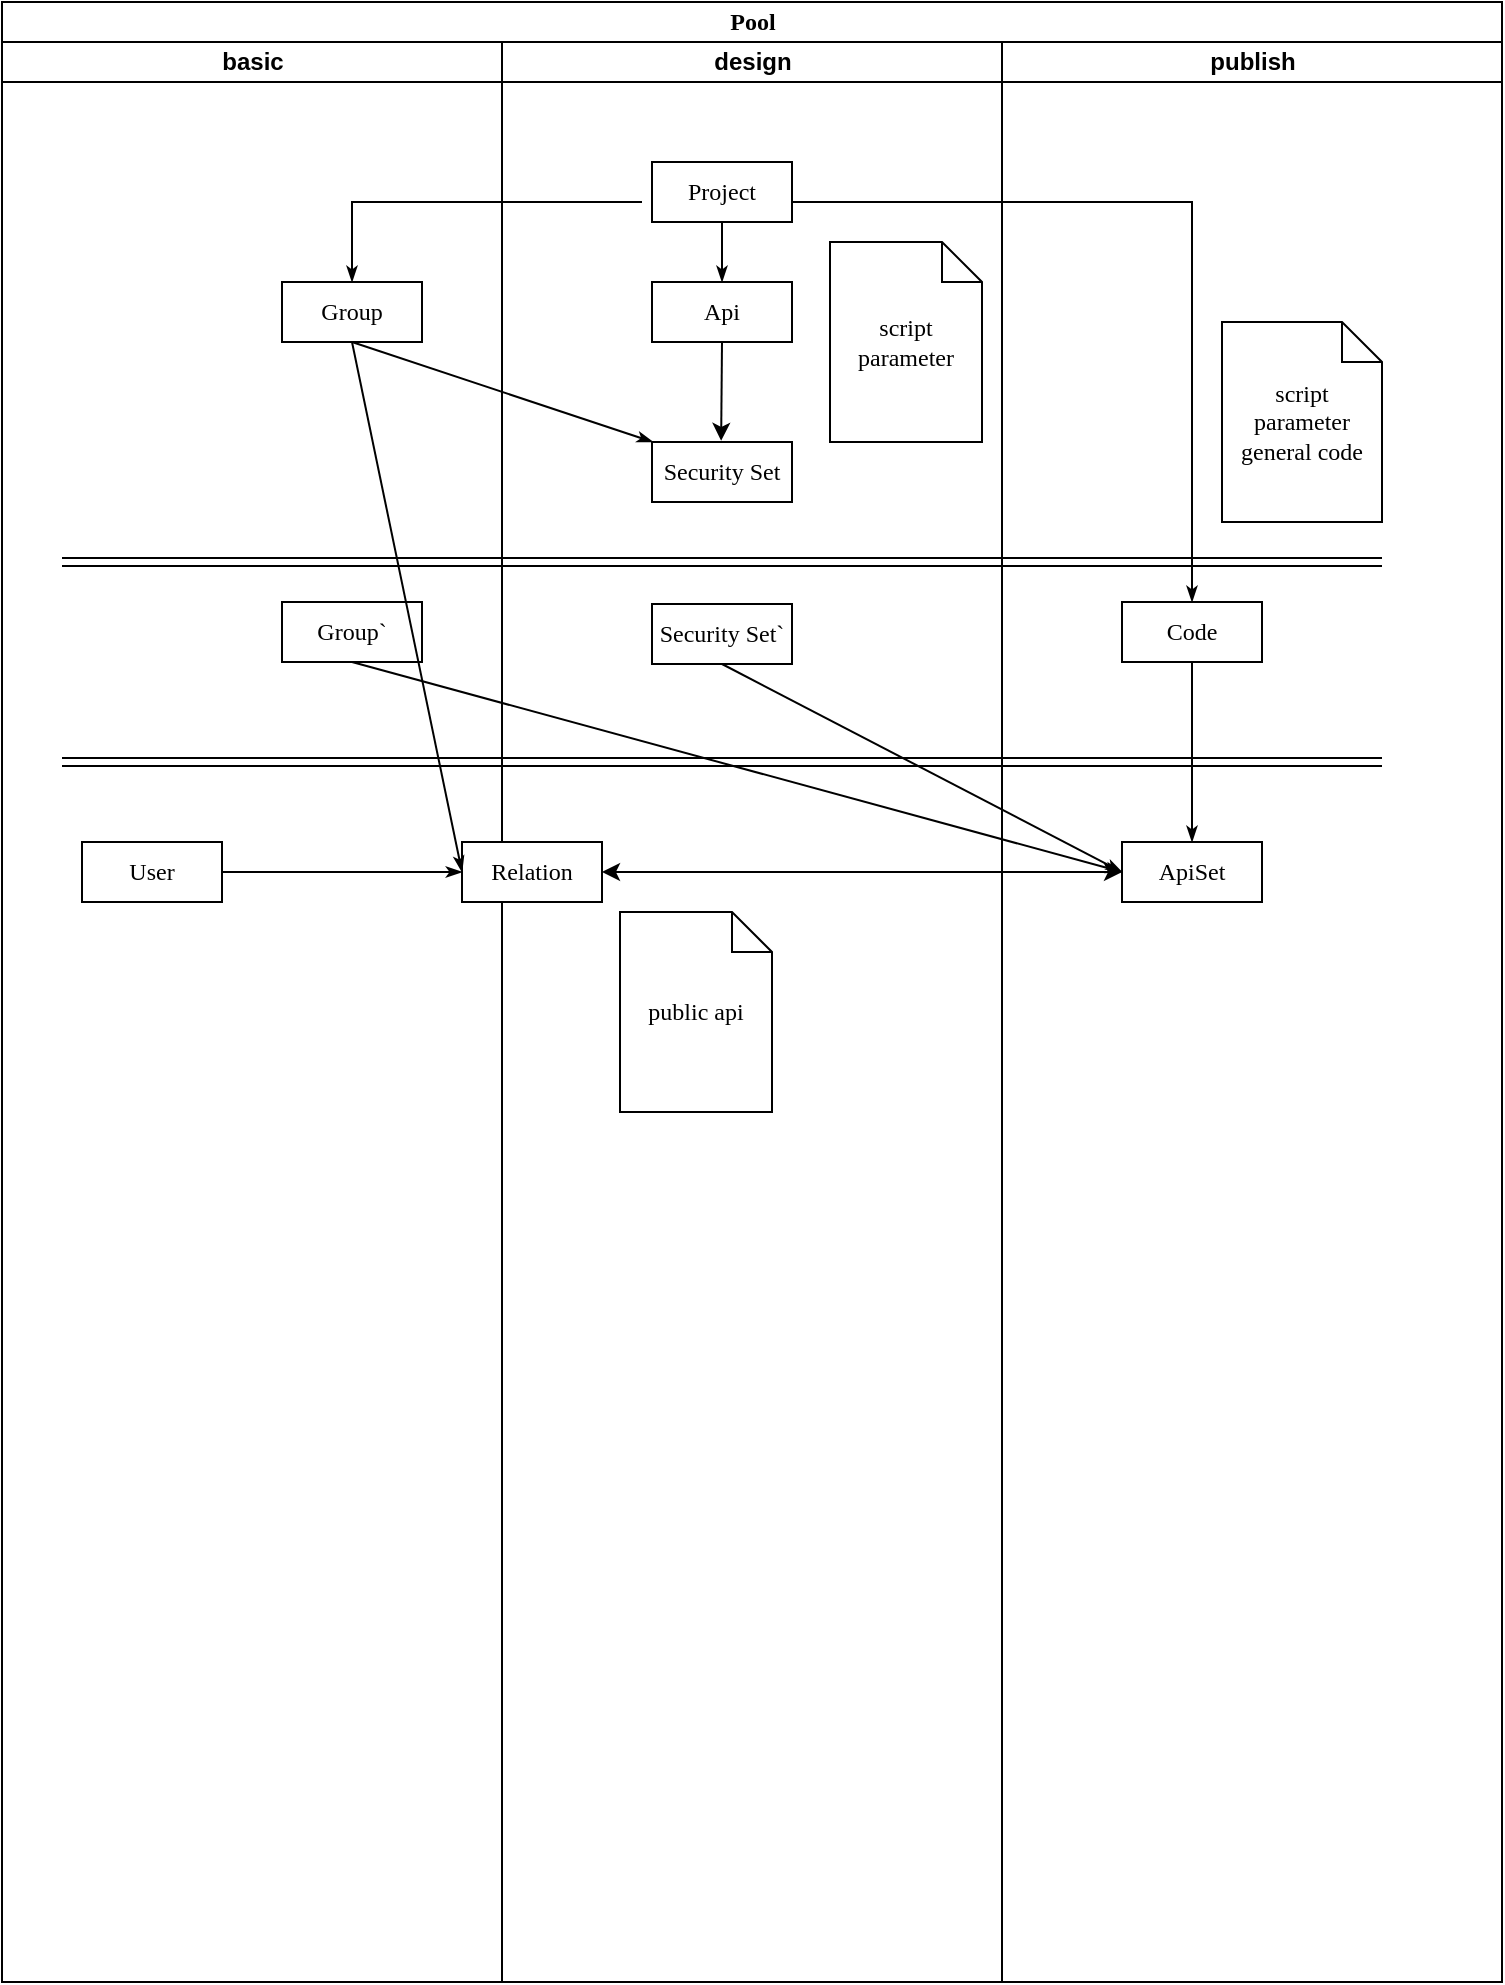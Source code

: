 <mxfile version="15.5.6" type="github">
  <diagram name="Page-1" id="0783ab3e-0a74-02c8-0abd-f7b4e66b4bec">
    <mxGraphModel dx="940" dy="619" grid="1" gridSize="10" guides="1" tooltips="1" connect="1" arrows="1" fold="1" page="1" pageScale="1" pageWidth="850" pageHeight="1100" background="none" math="0" shadow="0">
      <root>
        <mxCell id="0" />
        <mxCell id="1" parent="0" />
        <mxCell id="1c1d494c118603dd-1" value="Pool" style="swimlane;html=1;childLayout=stackLayout;startSize=20;rounded=0;shadow=0;comic=0;labelBackgroundColor=none;strokeWidth=1;fontFamily=Verdana;fontSize=12;align=center;" parent="1" vertex="1">
          <mxGeometry x="40" y="20" width="750" height="990" as="geometry" />
        </mxCell>
        <mxCell id="1c1d494c118603dd-2" value="basic" style="swimlane;html=1;startSize=20;" parent="1c1d494c118603dd-1" vertex="1">
          <mxGeometry y="20" width="250" height="970" as="geometry" />
        </mxCell>
        <mxCell id="1c1d494c118603dd-10" value="User" style="rounded=0;whiteSpace=wrap;html=1;shadow=0;comic=0;labelBackgroundColor=none;strokeWidth=1;fontFamily=Verdana;fontSize=12;align=center;arcSize=50;" parent="1c1d494c118603dd-2" vertex="1">
          <mxGeometry x="40" y="400" width="70" height="30" as="geometry" />
        </mxCell>
        <mxCell id="8BBH58_OH4WDj5hQp-kY-5" style="edgeStyle=orthogonalEdgeStyle;rounded=0;html=1;labelBackgroundColor=none;startArrow=none;startFill=0;startSize=5;endArrow=classicThin;endFill=1;endSize=5;jettySize=auto;orthogonalLoop=1;strokeWidth=1;fontFamily=Verdana;fontSize=12;entryX=0.5;entryY=0;entryDx=0;entryDy=0;" edge="1" parent="1c1d494c118603dd-2" target="8BBH58_OH4WDj5hQp-kY-6">
          <mxGeometry relative="1" as="geometry">
            <Array as="points">
              <mxPoint x="175" y="80" />
            </Array>
            <mxPoint x="320" y="80" as="sourcePoint" />
            <mxPoint x="170" y="120" as="targetPoint" />
          </mxGeometry>
        </mxCell>
        <mxCell id="8BBH58_OH4WDj5hQp-kY-6" value="Group" style="rounded=0;whiteSpace=wrap;html=1;shadow=0;comic=0;labelBackgroundColor=none;strokeWidth=1;fontFamily=Verdana;fontSize=12;align=center;arcSize=50;" vertex="1" parent="1c1d494c118603dd-2">
          <mxGeometry x="140" y="120" width="70" height="30" as="geometry" />
        </mxCell>
        <mxCell id="8BBH58_OH4WDj5hQp-kY-21" value="" style="shape=link;html=1;rounded=0;" edge="1" parent="1c1d494c118603dd-2">
          <mxGeometry width="100" relative="1" as="geometry">
            <mxPoint x="30" y="260" as="sourcePoint" />
            <mxPoint x="690" y="260" as="targetPoint" />
          </mxGeometry>
        </mxCell>
        <mxCell id="8BBH58_OH4WDj5hQp-kY-23" value="Group`" style="rounded=0;whiteSpace=wrap;html=1;shadow=0;comic=0;labelBackgroundColor=none;strokeWidth=1;fontFamily=Verdana;fontSize=12;align=center;arcSize=50;" vertex="1" parent="1c1d494c118603dd-2">
          <mxGeometry x="140" y="280" width="70" height="30" as="geometry" />
        </mxCell>
        <mxCell id="8BBH58_OH4WDj5hQp-kY-27" value="" style="shape=link;html=1;rounded=0;" edge="1" parent="1c1d494c118603dd-2">
          <mxGeometry width="100" relative="1" as="geometry">
            <mxPoint x="30" y="360" as="sourcePoint" />
            <mxPoint x="690" y="360" as="targetPoint" />
          </mxGeometry>
        </mxCell>
        <mxCell id="8BBH58_OH4WDj5hQp-kY-10" style="rounded=0;html=1;labelBackgroundColor=none;startArrow=none;startFill=0;startSize=5;endArrow=classicThin;endFill=1;endSize=5;jettySize=auto;orthogonalLoop=1;strokeWidth=1;fontFamily=Verdana;fontSize=12;entryX=0;entryY=0.5;entryDx=0;entryDy=0;exitX=1;exitY=0.5;exitDx=0;exitDy=0;" edge="1" parent="1c1d494c118603dd-1" source="1c1d494c118603dd-10" target="8BBH58_OH4WDj5hQp-kY-16">
          <mxGeometry relative="1" as="geometry">
            <mxPoint x="185" y="100" as="sourcePoint" />
            <mxPoint x="225" y="240" as="targetPoint" />
          </mxGeometry>
        </mxCell>
        <mxCell id="1c1d494c118603dd-3" value="design" style="swimlane;html=1;startSize=20;shadow=0;" parent="1c1d494c118603dd-1" vertex="1">
          <mxGeometry x="250" y="20" width="250" height="970" as="geometry" />
        </mxCell>
        <mxCell id="8BBH58_OH4WDj5hQp-kY-2" value="Project" style="rounded=0;whiteSpace=wrap;html=1;shadow=0;comic=0;labelBackgroundColor=none;strokeWidth=1;fontFamily=Verdana;fontSize=12;align=center;arcSize=50;" vertex="1" parent="1c1d494c118603dd-3">
          <mxGeometry x="75" y="60" width="70" height="30" as="geometry" />
        </mxCell>
        <mxCell id="8BBH58_OH4WDj5hQp-kY-4" value="Api" style="rounded=0;whiteSpace=wrap;html=1;shadow=0;comic=0;labelBackgroundColor=none;strokeWidth=1;fontFamily=Verdana;fontSize=12;align=center;arcSize=50;" vertex="1" parent="1c1d494c118603dd-3">
          <mxGeometry x="75" y="120" width="70" height="30" as="geometry" />
        </mxCell>
        <mxCell id="8BBH58_OH4WDj5hQp-kY-8" style="edgeStyle=orthogonalEdgeStyle;rounded=0;html=1;labelBackgroundColor=none;startArrow=none;startFill=0;startSize=5;endArrow=classicThin;endFill=1;endSize=5;jettySize=auto;orthogonalLoop=1;strokeWidth=1;fontFamily=Verdana;fontSize=12;entryX=0.5;entryY=0;entryDx=0;entryDy=0;exitX=0.5;exitY=1;exitDx=0;exitDy=0;" edge="1" parent="1c1d494c118603dd-3" source="8BBH58_OH4WDj5hQp-kY-2" target="8BBH58_OH4WDj5hQp-kY-4">
          <mxGeometry relative="1" as="geometry">
            <Array as="points">
              <mxPoint x="110" y="100" />
              <mxPoint x="110" y="100" />
            </Array>
            <mxPoint x="80" y="90" as="sourcePoint" />
            <mxPoint x="-65" y="120" as="targetPoint" />
          </mxGeometry>
        </mxCell>
        <mxCell id="8BBH58_OH4WDj5hQp-kY-11" value="" style="endArrow=classic;html=1;rounded=0;entryX=0.584;entryY=-0.02;entryDx=0;entryDy=0;entryPerimeter=0;exitX=0.5;exitY=1;exitDx=0;exitDy=0;" edge="1" parent="1c1d494c118603dd-3" source="8BBH58_OH4WDj5hQp-kY-4">
          <mxGeometry width="50" height="50" relative="1" as="geometry">
            <mxPoint x="140" y="150" as="sourcePoint" />
            <mxPoint x="109.568" y="199.4" as="targetPoint" />
          </mxGeometry>
        </mxCell>
        <mxCell id="8BBH58_OH4WDj5hQp-kY-16" value="Relation" style="rounded=0;whiteSpace=wrap;html=1;shadow=0;comic=0;labelBackgroundColor=none;strokeWidth=1;fontFamily=Verdana;fontSize=12;align=center;arcSize=50;" vertex="1" parent="1c1d494c118603dd-3">
          <mxGeometry x="-20" y="400" width="70" height="30" as="geometry" />
        </mxCell>
        <mxCell id="8BBH58_OH4WDj5hQp-kY-17" value="Security Set" style="rounded=0;whiteSpace=wrap;html=1;shadow=0;comic=0;labelBackgroundColor=none;strokeWidth=1;fontFamily=Verdana;fontSize=12;align=center;arcSize=50;" vertex="1" parent="1c1d494c118603dd-3">
          <mxGeometry x="75" y="200" width="70" height="30" as="geometry" />
        </mxCell>
        <mxCell id="8BBH58_OH4WDj5hQp-kY-22" value="Security Set`" style="rounded=0;whiteSpace=wrap;html=1;shadow=0;comic=0;labelBackgroundColor=none;strokeWidth=1;fontFamily=Verdana;fontSize=12;align=center;arcSize=50;" vertex="1" parent="1c1d494c118603dd-3">
          <mxGeometry x="75" y="281" width="70" height="30" as="geometry" />
        </mxCell>
        <mxCell id="8BBH58_OH4WDj5hQp-kY-26" value="script&lt;br&gt;parameter" style="shape=note;whiteSpace=wrap;html=1;rounded=0;shadow=0;comic=0;labelBackgroundColor=none;strokeWidth=1;fontFamily=Verdana;fontSize=12;align=center;size=20;" vertex="1" parent="1c1d494c118603dd-3">
          <mxGeometry x="164" y="100" width="76" height="100" as="geometry" />
        </mxCell>
        <mxCell id="8BBH58_OH4WDj5hQp-kY-40" value="public api" style="shape=note;whiteSpace=wrap;html=1;rounded=0;shadow=0;comic=0;labelBackgroundColor=none;strokeWidth=1;fontFamily=Verdana;fontSize=12;align=center;size=20;" vertex="1" parent="1c1d494c118603dd-3">
          <mxGeometry x="59" y="435" width="76" height="100" as="geometry" />
        </mxCell>
        <mxCell id="1c1d494c118603dd-4" value="publish" style="swimlane;html=1;startSize=20;" parent="1c1d494c118603dd-1" vertex="1">
          <mxGeometry x="500" y="20" width="250" height="970" as="geometry" />
        </mxCell>
        <mxCell id="1c1d494c118603dd-33" style="rounded=0;html=1;labelBackgroundColor=none;startArrow=none;startFill=0;startSize=5;endArrow=classicThin;endFill=1;endSize=5;jettySize=auto;orthogonalLoop=1;strokeWidth=1;fontFamily=Verdana;fontSize=12" parent="1c1d494c118603dd-4" source="8BBH58_OH4WDj5hQp-kY-13" target="1c1d494c118603dd-9" edge="1">
          <mxGeometry relative="1" as="geometry">
            <mxPoint x="95" y="138" as="sourcePoint" />
          </mxGeometry>
        </mxCell>
        <mxCell id="1c1d494c118603dd-9" value="ApiSet" style="rounded=0;whiteSpace=wrap;html=1;shadow=0;comic=0;labelBackgroundColor=none;strokeWidth=1;fontFamily=Verdana;fontSize=12;align=center;arcSize=50;" parent="1c1d494c118603dd-4" vertex="1">
          <mxGeometry x="60" y="400" width="70" height="30" as="geometry" />
        </mxCell>
        <mxCell id="8BBH58_OH4WDj5hQp-kY-13" value="Code" style="rounded=0;whiteSpace=wrap;html=1;shadow=0;comic=0;labelBackgroundColor=none;strokeWidth=1;fontFamily=Verdana;fontSize=12;align=center;arcSize=50;" vertex="1" parent="1c1d494c118603dd-4">
          <mxGeometry x="60" y="280" width="70" height="30" as="geometry" />
        </mxCell>
        <mxCell id="8BBH58_OH4WDj5hQp-kY-28" value="script&lt;br&gt;parameter&lt;br&gt;general code" style="shape=note;whiteSpace=wrap;html=1;rounded=0;shadow=0;comic=0;labelBackgroundColor=none;strokeWidth=1;fontFamily=Verdana;fontSize=12;align=center;size=20;" vertex="1" parent="1c1d494c118603dd-4">
          <mxGeometry x="110" y="140" width="80" height="100" as="geometry" />
        </mxCell>
        <mxCell id="1c1d494c118603dd-29" style="edgeStyle=orthogonalEdgeStyle;rounded=0;html=1;labelBackgroundColor=none;startArrow=none;startFill=0;startSize=5;endArrow=classicThin;endFill=1;endSize=5;jettySize=auto;orthogonalLoop=1;strokeWidth=1;fontFamily=Verdana;fontSize=12;exitX=1;exitY=0.5;exitDx=0;exitDy=0;entryX=0.5;entryY=0;entryDx=0;entryDy=0;" parent="1c1d494c118603dd-1" source="8BBH58_OH4WDj5hQp-kY-2" target="8BBH58_OH4WDj5hQp-kY-13" edge="1">
          <mxGeometry relative="1" as="geometry">
            <Array as="points">
              <mxPoint x="395" y="100" />
              <mxPoint x="595" y="100" />
            </Array>
            <mxPoint x="420" y="110" as="sourcePoint" />
            <mxPoint x="595" y="128" as="targetPoint" />
          </mxGeometry>
        </mxCell>
        <mxCell id="8BBH58_OH4WDj5hQp-kY-9" style="rounded=0;html=1;labelBackgroundColor=none;startArrow=none;startFill=0;startSize=5;endArrow=classicThin;endFill=1;endSize=5;jettySize=auto;orthogonalLoop=1;strokeWidth=1;fontFamily=Verdana;fontSize=12;exitX=0.5;exitY=1;exitDx=0;exitDy=0;entryX=0;entryY=0.5;entryDx=0;entryDy=0;" edge="1" parent="1c1d494c118603dd-1" source="8BBH58_OH4WDj5hQp-kY-6" target="8BBH58_OH4WDj5hQp-kY-16">
          <mxGeometry relative="1" as="geometry">
            <mxPoint x="482.75" y="168" as="sourcePoint" />
            <mxPoint x="225" y="280" as="targetPoint" />
          </mxGeometry>
        </mxCell>
        <mxCell id="8BBH58_OH4WDj5hQp-kY-12" style="rounded=0;html=1;labelBackgroundColor=none;startArrow=none;startFill=0;startSize=5;endArrow=classicThin;endFill=1;endSize=5;jettySize=auto;orthogonalLoop=1;strokeWidth=1;fontFamily=Verdana;fontSize=12;exitX=0.5;exitY=1;exitDx=0;exitDy=0;entryX=0.25;entryY=0;entryDx=0;entryDy=0;" edge="1" parent="1c1d494c118603dd-1" source="8BBH58_OH4WDj5hQp-kY-6">
          <mxGeometry relative="1" as="geometry">
            <mxPoint x="185" y="170" as="sourcePoint" />
            <mxPoint x="325.5" y="220" as="targetPoint" />
          </mxGeometry>
        </mxCell>
        <mxCell id="1c1d494c118603dd-39" style="edgeStyle=none;rounded=0;html=1;labelBackgroundColor=none;startArrow=none;startFill=0;startSize=5;endArrow=classicThin;endFill=1;endSize=5;jettySize=auto;orthogonalLoop=1;strokeWidth=1;fontFamily=Verdana;fontSize=12;entryX=0;entryY=0.5;entryDx=0;entryDy=0;exitX=0.5;exitY=1;exitDx=0;exitDy=0;" parent="1c1d494c118603dd-1" source="8BBH58_OH4WDj5hQp-kY-22" target="1c1d494c118603dd-9" edge="1">
          <mxGeometry relative="1" as="geometry">
            <mxPoint x="363.513" y="390" as="sourcePoint" />
          </mxGeometry>
        </mxCell>
        <mxCell id="8BBH58_OH4WDj5hQp-kY-24" style="edgeStyle=none;rounded=0;html=1;labelBackgroundColor=none;startArrow=none;startFill=0;startSize=5;endArrow=classicThin;endFill=1;endSize=5;jettySize=auto;orthogonalLoop=1;strokeWidth=1;fontFamily=Verdana;fontSize=12;exitX=0.5;exitY=1;exitDx=0;exitDy=0;" edge="1" parent="1c1d494c118603dd-1" source="8BBH58_OH4WDj5hQp-kY-23">
          <mxGeometry relative="1" as="geometry">
            <mxPoint x="370" y="341" as="sourcePoint" />
            <mxPoint x="560" y="435" as="targetPoint" />
          </mxGeometry>
        </mxCell>
        <mxCell id="8BBH58_OH4WDj5hQp-kY-30" value="" style="endArrow=classic;startArrow=classic;html=1;rounded=0;exitX=1;exitY=0.5;exitDx=0;exitDy=0;entryX=0;entryY=0.5;entryDx=0;entryDy=0;" edge="1" parent="1c1d494c118603dd-1" source="8BBH58_OH4WDj5hQp-kY-16" target="1c1d494c118603dd-9">
          <mxGeometry width="50" height="50" relative="1" as="geometry">
            <mxPoint x="370" y="490" as="sourcePoint" />
            <mxPoint x="420" y="440" as="targetPoint" />
          </mxGeometry>
        </mxCell>
      </root>
    </mxGraphModel>
  </diagram>
</mxfile>
